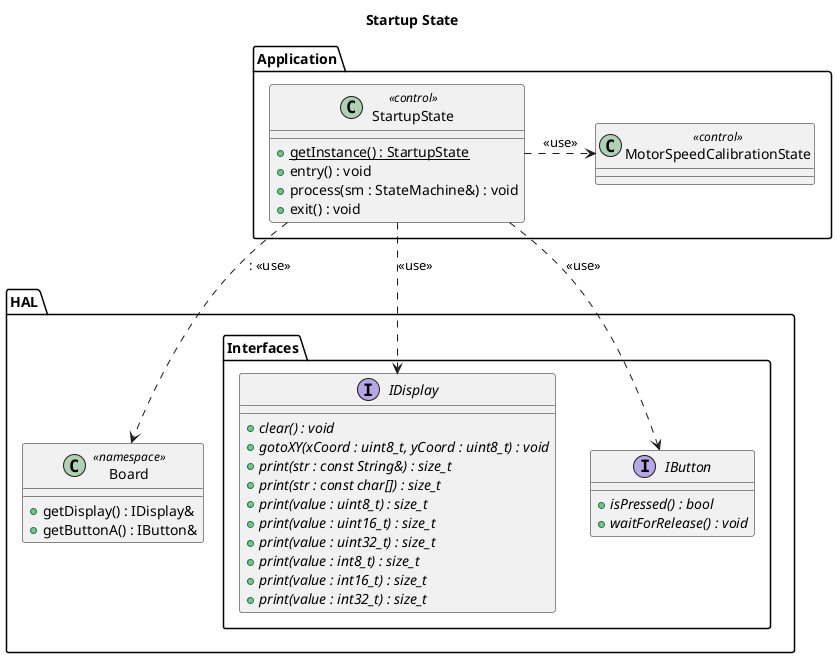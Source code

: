 @startuml RemoteControl StartupState

title Startup State

package "Application" as appLayer {

    class StartupState <<control>> {
        + {static} getInstance() : StartupState
        + entry() : void
        + process(sm : StateMachine&) : void
        + exit() : void
    }

    class MotorSpeedCalibrationState <<control>>

    StartupState .r.> MotorSpeedCalibrationState: <<use>>
}

package "HAL" as hal {

    package "Interfaces" as halInterfaces {
        interface IDisplay {
            + {abstract} clear() : void
            + {abstract} gotoXY(xCoord : uint8_t, yCoord : uint8_t) : void
            + {abstract} print(str : const String&) : size_t
            + {abstract} print(str : const char[]) : size_t
            + {abstract} print(value : uint8_t) : size_t
            + {abstract} print(value : uint16_t) : size_t
            + {abstract} print(value : uint32_t) : size_t
            + {abstract} print(value : int8_t) : size_t
            + {abstract} print(value : int16_t) : size_t
            + {abstract} print(value : int32_t) : size_t
        }

        interface IButton {
            + {abstract} isPressed() : bool
            + {abstract} waitForRelease() : void
        }
    }

    class Board << namespace >> {
        + getDisplay() : IDisplay&
        + getButtonA() : IButton&
    }
}

StartupState ..> IDisplay: <<use>>
StartupState ..> IButton: <<use>>
StartupState ..> Board:: <<use>>

@enduml